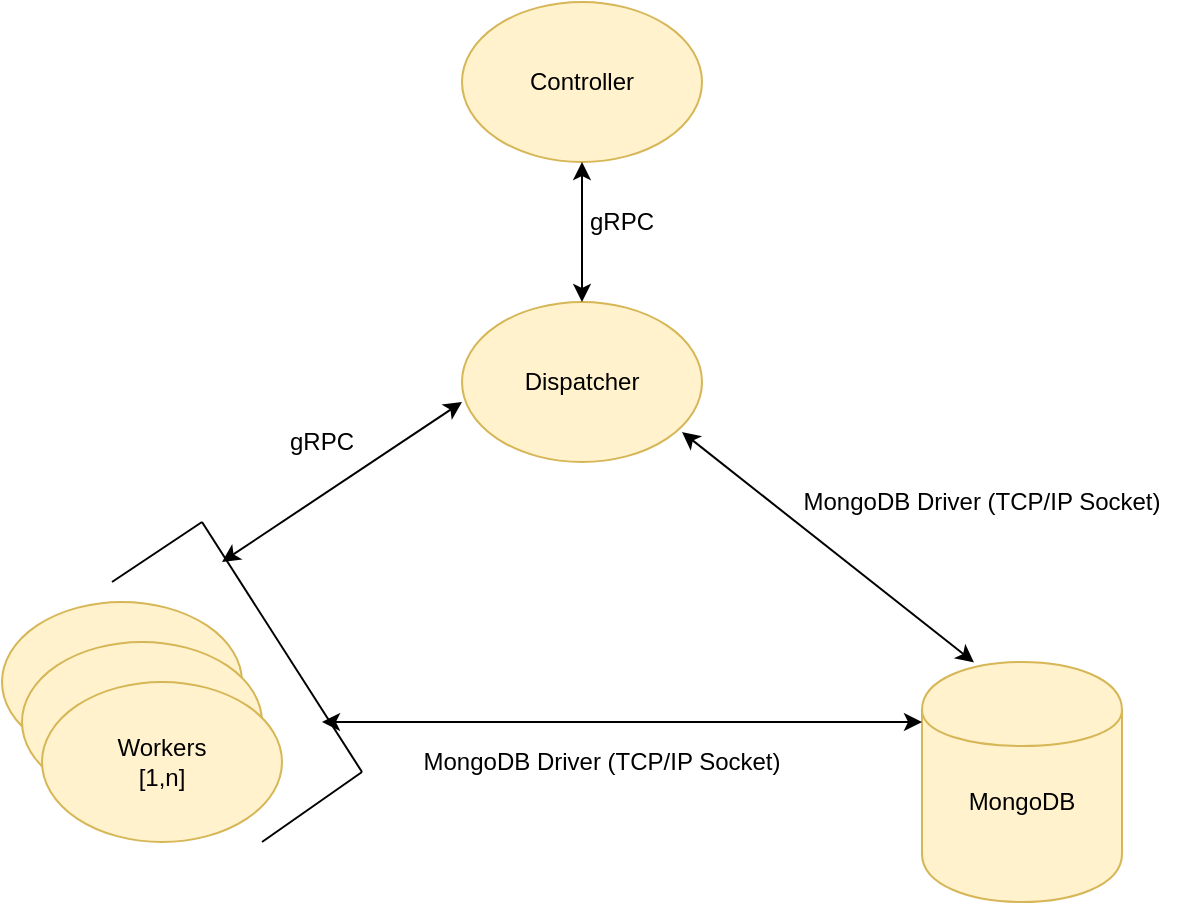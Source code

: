 <mxfile version="12.3.8" type="device" pages="1"><diagram id="iNmEbPmrBVPzO44E4JS9" name="Page-1"><mxGraphModel dx="1038" dy="548" grid="1" gridSize="10" guides="1" tooltips="1" connect="1" arrows="1" fold="1" page="1" pageScale="1" pageWidth="850" pageHeight="1100" math="0" shadow="0"><root><mxCell id="0"/><mxCell id="1" parent="0"/><mxCell id="KuM6p9z4oaFm9I5OfCPt-1" value="" style="ellipse;whiteSpace=wrap;html=1;fillColor=#fff2cc;strokeColor=#d6b656;" vertex="1" parent="1"><mxGeometry x="330" y="80" width="120" height="80" as="geometry"/></mxCell><mxCell id="KuM6p9z4oaFm9I5OfCPt-2" value="Controller" style="text;html=1;strokeColor=none;fillColor=none;align=center;verticalAlign=middle;whiteSpace=wrap;rounded=0;" vertex="1" parent="1"><mxGeometry x="340" y="110" width="100" height="20" as="geometry"/></mxCell><mxCell id="KuM6p9z4oaFm9I5OfCPt-3" value="" style="ellipse;whiteSpace=wrap;html=1;fillColor=#fff2cc;strokeColor=#d6b656;" vertex="1" parent="1"><mxGeometry x="330" y="230" width="120" height="80" as="geometry"/></mxCell><mxCell id="KuM6p9z4oaFm9I5OfCPt-4" value="Dispatcher" style="text;html=1;strokeColor=none;fillColor=none;align=center;verticalAlign=middle;whiteSpace=wrap;rounded=0;" vertex="1" parent="1"><mxGeometry x="370" y="260" width="40" height="20" as="geometry"/></mxCell><mxCell id="KuM6p9z4oaFm9I5OfCPt-5" value="" style="shape=cylinder;whiteSpace=wrap;html=1;boundedLbl=1;backgroundOutline=1;fillColor=#fff2cc;strokeColor=#d6b656;" vertex="1" parent="1"><mxGeometry x="560" y="410" width="100" height="120" as="geometry"/></mxCell><mxCell id="KuM6p9z4oaFm9I5OfCPt-6" value="MongoDB" style="text;html=1;strokeColor=none;fillColor=none;align=center;verticalAlign=middle;whiteSpace=wrap;rounded=0;" vertex="1" parent="1"><mxGeometry x="575" y="470" width="70" height="20" as="geometry"/></mxCell><mxCell id="KuM6p9z4oaFm9I5OfCPt-7" value="" style="ellipse;whiteSpace=wrap;html=1;fillColor=#fff2cc;strokeColor=#d6b656;" vertex="1" parent="1"><mxGeometry x="100" y="380" width="120" height="80" as="geometry"/></mxCell><mxCell id="KuM6p9z4oaFm9I5OfCPt-8" value="" style="ellipse;whiteSpace=wrap;html=1;fillColor=#fff2cc;strokeColor=#d6b656;" vertex="1" parent="1"><mxGeometry x="110" y="400" width="120" height="80" as="geometry"/></mxCell><mxCell id="KuM6p9z4oaFm9I5OfCPt-9" value="" style="ellipse;whiteSpace=wrap;html=1;fillColor=#fff2cc;strokeColor=#d6b656;" vertex="1" parent="1"><mxGeometry x="120" y="420" width="120" height="80" as="geometry"/></mxCell><mxCell id="KuM6p9z4oaFm9I5OfCPt-10" value="Workers&lt;br&gt;[1,n]" style="text;html=1;strokeColor=none;fillColor=none;align=center;verticalAlign=middle;whiteSpace=wrap;rounded=0;" vertex="1" parent="1"><mxGeometry x="140" y="450" width="80" height="20" as="geometry"/></mxCell><mxCell id="KuM6p9z4oaFm9I5OfCPt-11" value="" style="endArrow=classic;startArrow=classic;html=1;exitX=0.5;exitY=0;exitDx=0;exitDy=0;entryX=0.5;entryY=1;entryDx=0;entryDy=0;" edge="1" parent="1" source="KuM6p9z4oaFm9I5OfCPt-3" target="KuM6p9z4oaFm9I5OfCPt-1"><mxGeometry width="50" height="50" relative="1" as="geometry"><mxPoint x="345" y="210" as="sourcePoint"/><mxPoint x="395" y="160" as="targetPoint"/></mxGeometry></mxCell><mxCell id="KuM6p9z4oaFm9I5OfCPt-12" value="gRPC" style="text;html=1;strokeColor=none;fillColor=none;align=center;verticalAlign=middle;whiteSpace=wrap;rounded=0;" vertex="1" parent="1"><mxGeometry x="390" y="180" width="40" height="20" as="geometry"/></mxCell><mxCell id="KuM6p9z4oaFm9I5OfCPt-16" value="" style="endArrow=classic;startArrow=classic;html=1;entryX=0.26;entryY=0.002;entryDx=0;entryDy=0;entryPerimeter=0;" edge="1" parent="1" target="KuM6p9z4oaFm9I5OfCPt-5"><mxGeometry width="50" height="50" relative="1" as="geometry"><mxPoint x="440" y="295" as="sourcePoint"/><mxPoint x="490" y="245" as="targetPoint"/></mxGeometry></mxCell><mxCell id="KuM6p9z4oaFm9I5OfCPt-17" value="" style="endArrow=none;html=1;" edge="1" parent="1"><mxGeometry width="50" height="50" relative="1" as="geometry"><mxPoint x="155" y="370" as="sourcePoint"/><mxPoint x="200" y="340" as="targetPoint"/></mxGeometry></mxCell><mxCell id="KuM6p9z4oaFm9I5OfCPt-18" value="" style="endArrow=none;html=1;" edge="1" parent="1"><mxGeometry width="50" height="50" relative="1" as="geometry"><mxPoint x="200" y="340" as="sourcePoint"/><mxPoint x="280" y="465" as="targetPoint"/></mxGeometry></mxCell><mxCell id="KuM6p9z4oaFm9I5OfCPt-19" value="" style="endArrow=none;html=1;" edge="1" parent="1"><mxGeometry width="50" height="50" relative="1" as="geometry"><mxPoint x="230" y="500" as="sourcePoint"/><mxPoint x="280" y="465" as="targetPoint"/></mxGeometry></mxCell><mxCell id="KuM6p9z4oaFm9I5OfCPt-20" value="" style="endArrow=classic;startArrow=classic;html=1;" edge="1" parent="1"><mxGeometry width="50" height="50" relative="1" as="geometry"><mxPoint x="210" y="360" as="sourcePoint"/><mxPoint x="330" y="280" as="targetPoint"/></mxGeometry></mxCell><mxCell id="KuM6p9z4oaFm9I5OfCPt-21" value="" style="endArrow=classic;startArrow=classic;html=1;" edge="1" parent="1"><mxGeometry width="50" height="50" relative="1" as="geometry"><mxPoint x="260" y="440" as="sourcePoint"/><mxPoint x="560" y="440" as="targetPoint"/></mxGeometry></mxCell><mxCell id="KuM6p9z4oaFm9I5OfCPt-22" value="gRPC" style="text;html=1;strokeColor=none;fillColor=none;align=center;verticalAlign=middle;whiteSpace=wrap;rounded=0;" vertex="1" parent="1"><mxGeometry x="240" y="290" width="40" height="20" as="geometry"/></mxCell><mxCell id="KuM6p9z4oaFm9I5OfCPt-24" value="MongoDB Driver (TCP/IP Socket)" style="text;html=1;strokeColor=none;fillColor=none;align=center;verticalAlign=middle;whiteSpace=wrap;rounded=0;" vertex="1" parent="1"><mxGeometry x="300" y="450" width="200" height="20" as="geometry"/></mxCell><mxCell id="KuM6p9z4oaFm9I5OfCPt-25" value="MongoDB Driver (TCP/IP Socket)" style="text;html=1;strokeColor=none;fillColor=none;align=center;verticalAlign=middle;whiteSpace=wrap;rounded=0;" vertex="1" parent="1"><mxGeometry x="490" y="320" width="200" height="20" as="geometry"/></mxCell></root></mxGraphModel></diagram></mxfile>